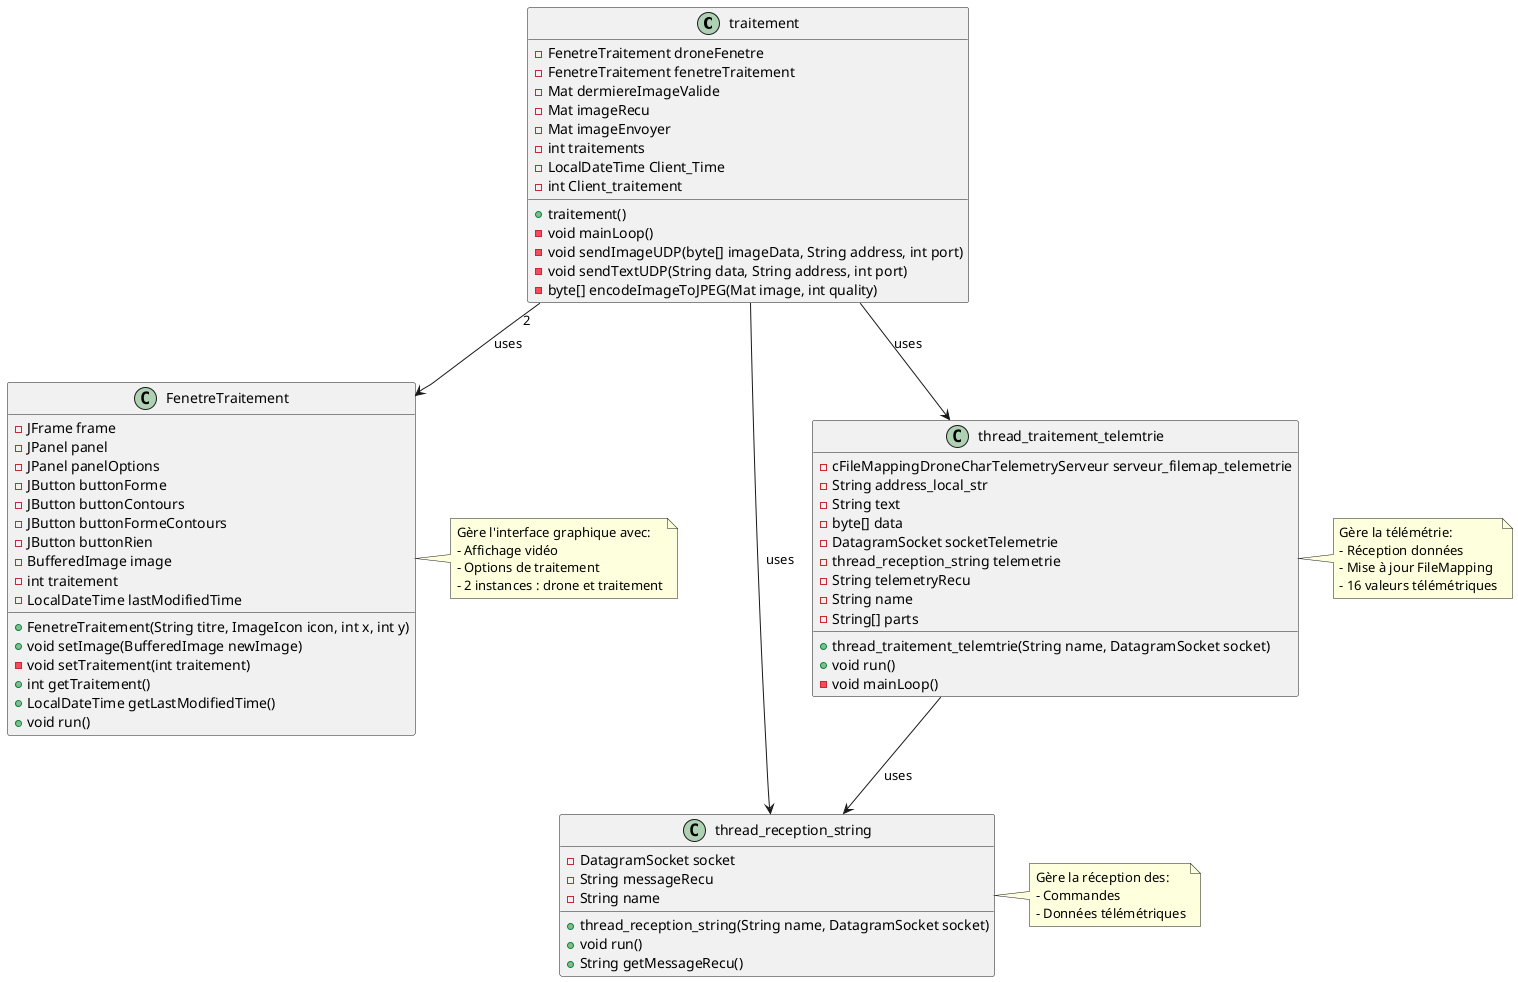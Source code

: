 @startuml traitement_class_pt3

class traitement {
    -FenetreTraitement droneFenetre
    -FenetreTraitement fenetreTraitement
    -Mat dermiereImageValide
    -Mat imageRecu
    -Mat imageEnvoyer
    -int traitements
    -LocalDateTime Client_Time
    -int Client_traitement
    +traitement()
    -void mainLoop()
    -void sendImageUDP(byte[] imageData, String address, int port)
    -void sendTextUDP(String data, String address, int port)
    -byte[] encodeImageToJPEG(Mat image, int quality)
}

class FenetreTraitement {
    -JFrame frame
    -JPanel panel
    -JPanel panelOptions
    -JButton buttonForme
    -JButton buttonContours
    -JButton buttonFormeContours
    -JButton buttonRien
    -BufferedImage image
    -int traitement
    -LocalDateTime lastModifiedTime
    
    +FenetreTraitement(String titre, ImageIcon icon, int x, int y)
    +void setImage(BufferedImage newImage)
    -void setTraitement(int traitement)
    +int getTraitement()
    +LocalDateTime getLastModifiedTime()
    +void run()
}
class thread_reception_string {
    -DatagramSocket socket
    -String messageRecu
    -String name
    
    +thread_reception_string(String name, DatagramSocket socket)
    +void run()
    +String getMessageRecu()
}
class thread_traitement_telemtrie {
    -cFileMappingDroneCharTelemetryServeur serveur_filemap_telemetrie
    -String address_local_str
    -String text
    -byte[] data
    -DatagramSocket socketTelemetrie
    -thread_reception_string telemetrie
    -String telemetryRecu
    -String name
    -String[] parts
    
    +thread_traitement_telemtrie(String name, DatagramSocket socket)
    +void run()
    -void mainLoop()
}

traitement --> FenetreTraitement : "2" uses
traitement --> thread_traitement_telemtrie : uses
traitement --> thread_reception_string : uses
thread_traitement_telemtrie --> thread_reception_string : uses

note right of FenetreTraitement
    Gère l'interface graphique avec:
    - Affichage vidéo
    - Options de traitement
    - 2 instances : drone et traitement
end note

note right of thread_reception_string
    Gère la réception des:
    - Commandes
    - Données télémétriques
end note


note right of thread_traitement_telemtrie
    Gère la télémétrie:
    - Réception données
    - Mise à jour FileMapping
    - 16 valeurs télémétriques
end note



@enduml